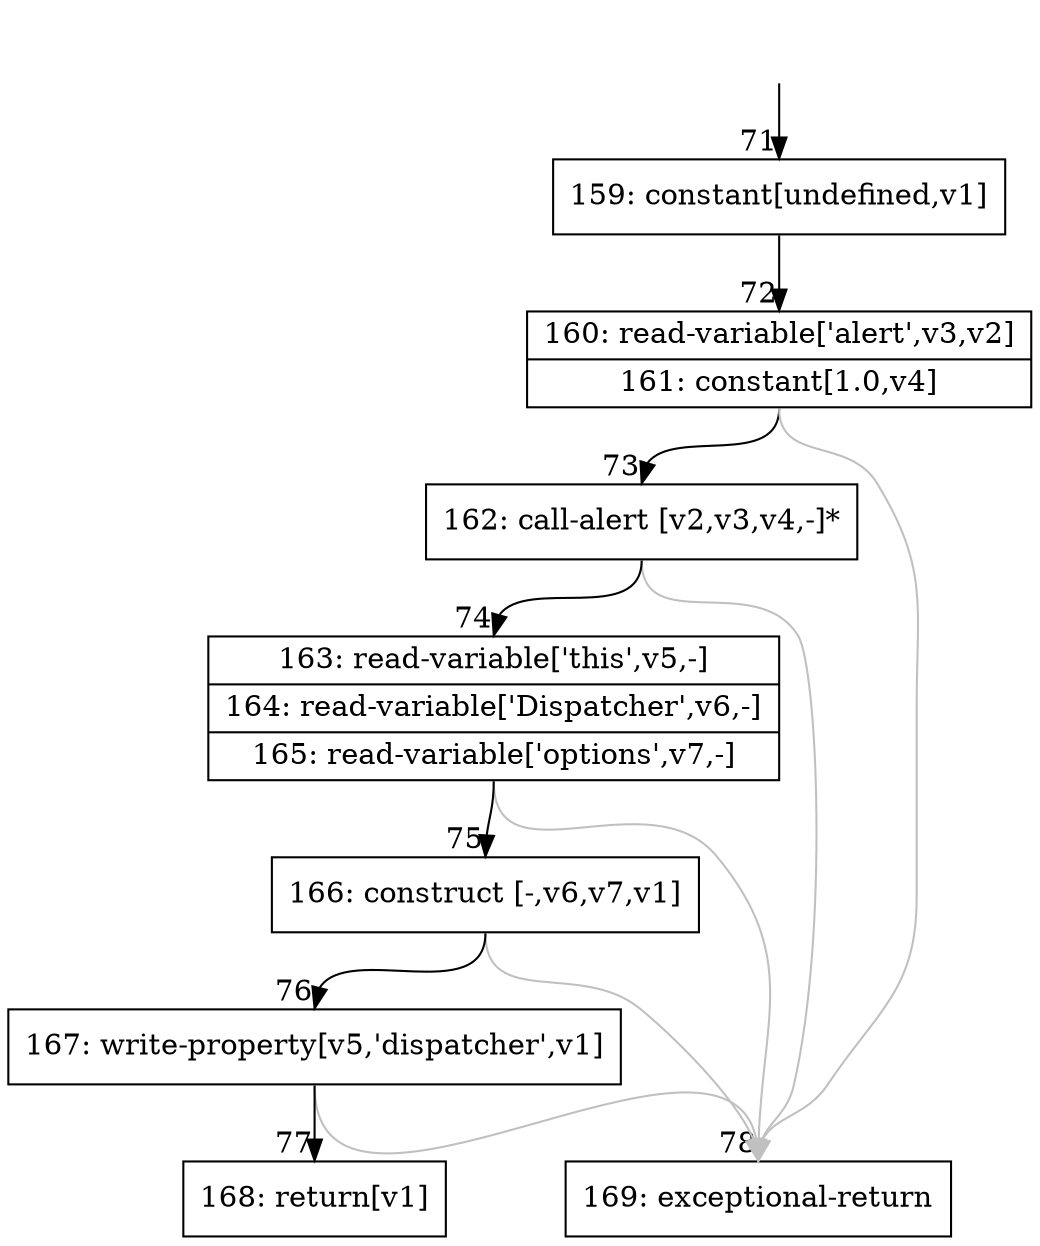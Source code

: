digraph {
rankdir="TD"
BB_entry12[shape=none,label=""];
BB_entry12 -> BB71 [tailport=s, headport=n, headlabel="    71"]
BB71 [shape=record label="{159: constant[undefined,v1]}" ] 
BB71 -> BB72 [tailport=s, headport=n, headlabel="      72"]
BB72 [shape=record label="{160: read-variable['alert',v3,v2]|161: constant[1.0,v4]}" ] 
BB72 -> BB73 [tailport=s, headport=n, headlabel="      73"]
BB72 -> BB78 [tailport=s, headport=n, color=gray, headlabel="      78"]
BB73 [shape=record label="{162: call-alert [v2,v3,v4,-]*}" ] 
BB73 -> BB74 [tailport=s, headport=n, headlabel="      74"]
BB73 -> BB78 [tailport=s, headport=n, color=gray]
BB74 [shape=record label="{163: read-variable['this',v5,-]|164: read-variable['Dispatcher',v6,-]|165: read-variable['options',v7,-]}" ] 
BB74 -> BB75 [tailport=s, headport=n, headlabel="      75"]
BB74 -> BB78 [tailport=s, headport=n, color=gray]
BB75 [shape=record label="{166: construct [-,v6,v7,v1]}" ] 
BB75 -> BB76 [tailport=s, headport=n, headlabel="      76"]
BB75 -> BB78 [tailport=s, headport=n, color=gray]
BB76 [shape=record label="{167: write-property[v5,'dispatcher',v1]}" ] 
BB76 -> BB77 [tailport=s, headport=n, headlabel="      77"]
BB76 -> BB78 [tailport=s, headport=n, color=gray]
BB77 [shape=record label="{168: return[v1]}" ] 
BB78 [shape=record label="{169: exceptional-return}" ] 
//#$~ 98
}
